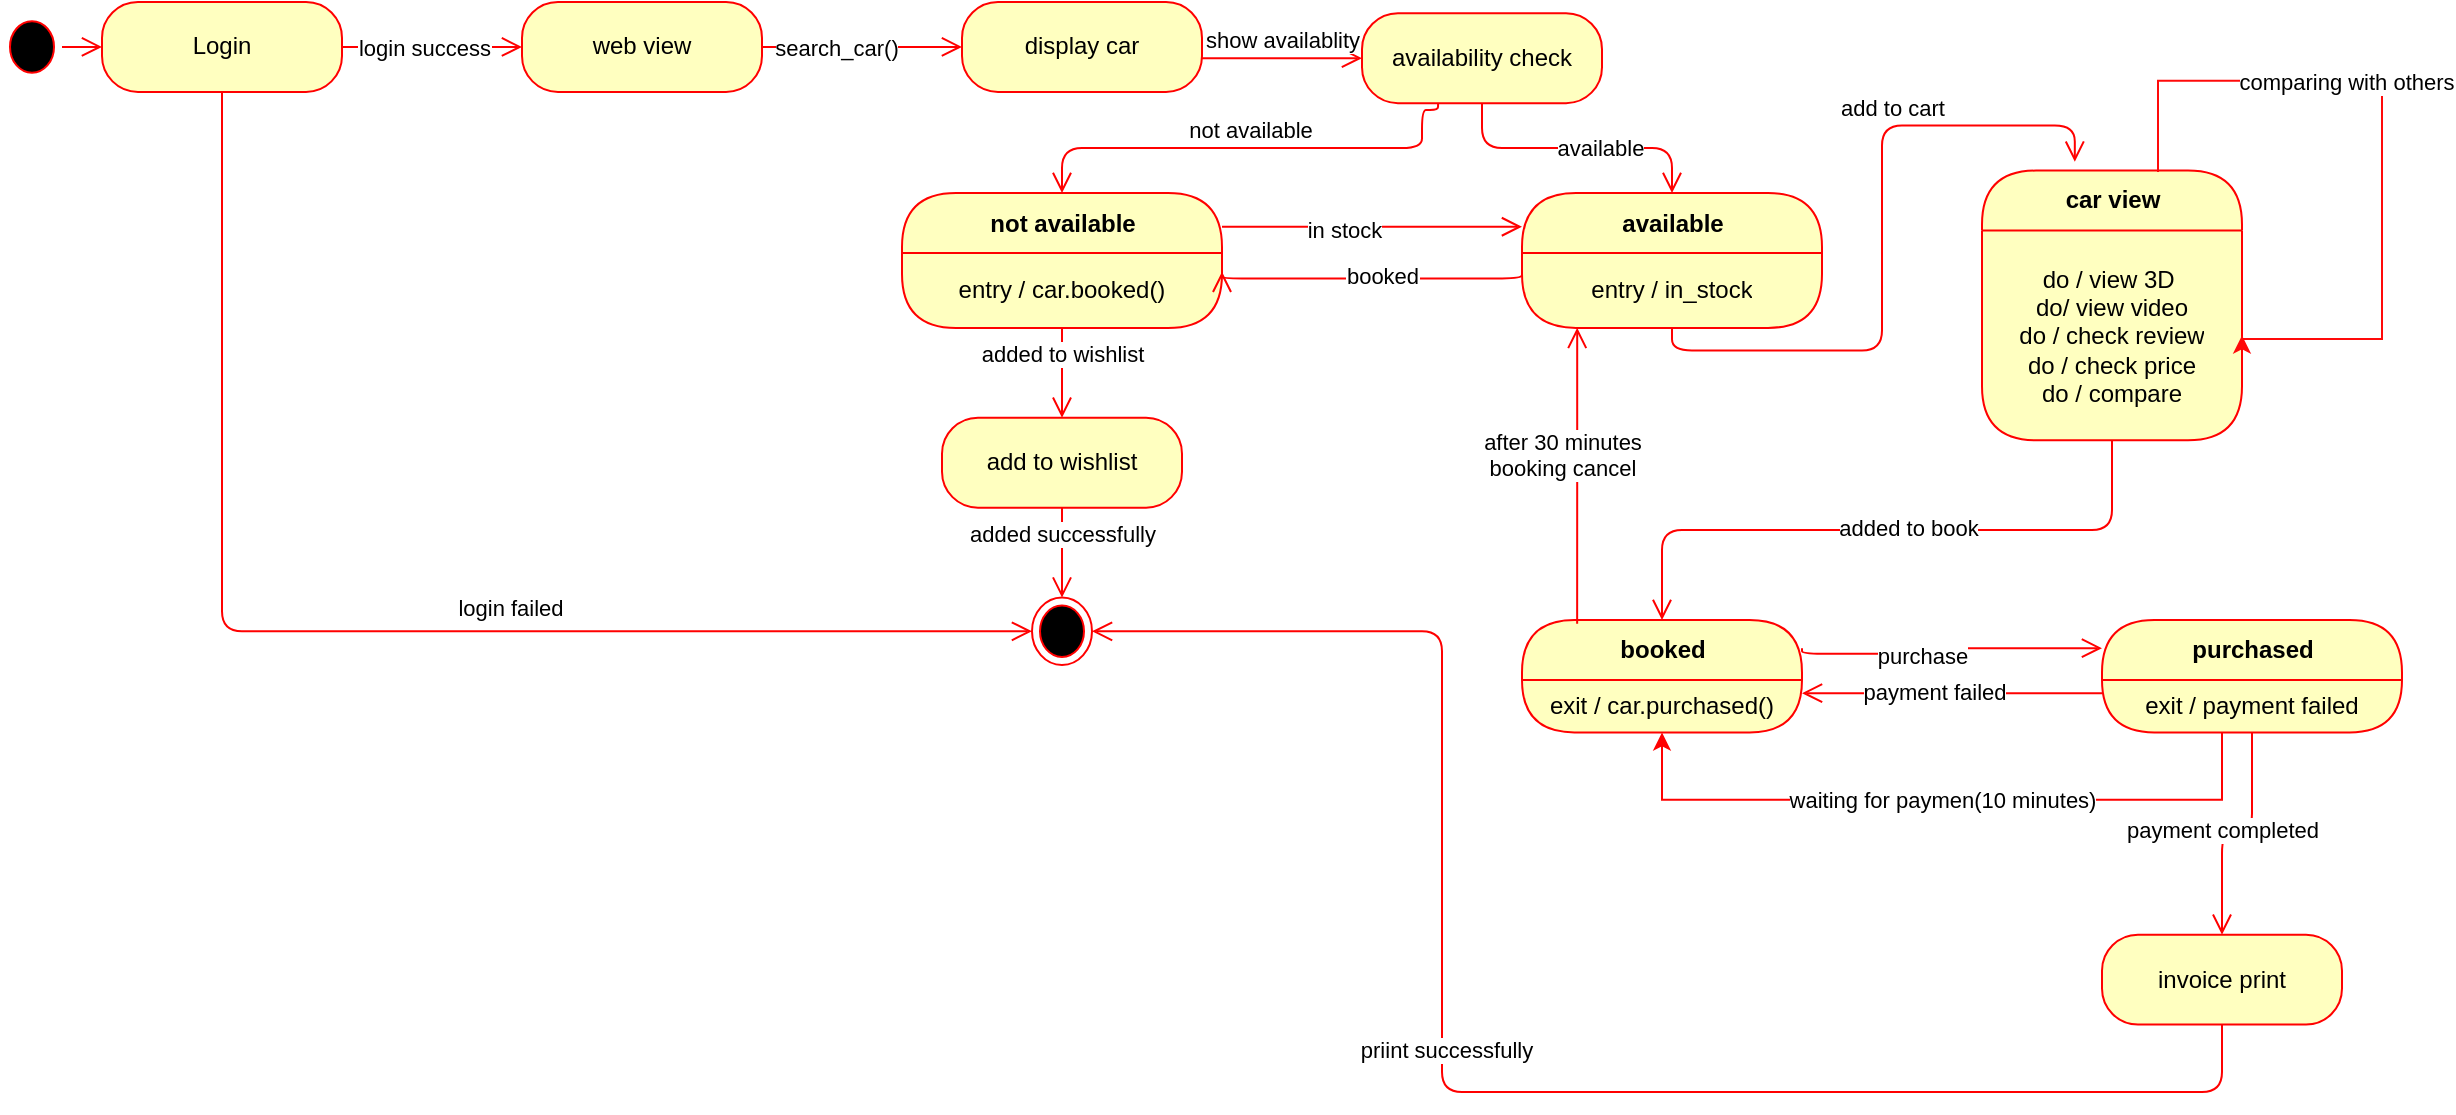 <mxfile version="14.5.1" type="device"><diagram id="LEn5sYoufvTNr06Agejc" name="Page-1"><mxGraphModel dx="1264" dy="601" grid="1" gridSize="10" guides="1" tooltips="1" connect="1" arrows="1" fold="1" page="1" pageScale="1" pageWidth="850" pageHeight="1100" math="0" shadow="0"><root><mxCell id="0"/><mxCell id="1" parent="0"/><mxCell id="ojk-hJ1uTRqgZgVa6LZq-64" value="" style="group" vertex="1" connectable="0" parent="1"><mxGeometry x="50" y="110" width="1200" height="545" as="geometry"/></mxCell><mxCell id="ojk-hJ1uTRqgZgVa6LZq-1" value="" style="ellipse;html=1;shape=startState;fillColor=#000000;strokeColor=#ff0000;" vertex="1" parent="ojk-hJ1uTRqgZgVa6LZq-64"><mxGeometry y="5.619" width="30" height="33.711" as="geometry"/></mxCell><mxCell id="ojk-hJ1uTRqgZgVa6LZq-2" value="" style="edgeStyle=orthogonalEdgeStyle;html=1;verticalAlign=bottom;endArrow=open;endSize=8;strokeColor=#ff0000;entryX=0;entryY=0.5;entryDx=0;entryDy=0;" edge="1" source="ojk-hJ1uTRqgZgVa6LZq-1" parent="ojk-hJ1uTRqgZgVa6LZq-64" target="ojk-hJ1uTRqgZgVa6LZq-3"><mxGeometry relative="1" as="geometry"><mxPoint x="15" y="106.753" as="targetPoint"/></mxGeometry></mxCell><mxCell id="ojk-hJ1uTRqgZgVa6LZq-3" value="Login" style="rounded=1;whiteSpace=wrap;html=1;arcSize=40;fontColor=#000000;fillColor=#ffffc0;strokeColor=#ff0000;" vertex="1" parent="ojk-hJ1uTRqgZgVa6LZq-64"><mxGeometry x="50" width="120" height="44.948" as="geometry"/></mxCell><mxCell id="ojk-hJ1uTRqgZgVa6LZq-4" value="" style="edgeStyle=orthogonalEdgeStyle;html=1;verticalAlign=bottom;endArrow=open;endSize=8;strokeColor=#ff0000;" edge="1" source="ojk-hJ1uTRqgZgVa6LZq-3" parent="ojk-hJ1uTRqgZgVa6LZq-64"><mxGeometry relative="1" as="geometry"><mxPoint x="260" y="22.474" as="targetPoint"/></mxGeometry></mxCell><mxCell id="ojk-hJ1uTRqgZgVa6LZq-10" value="login success" style="edgeLabel;html=1;align=center;verticalAlign=middle;resizable=0;points=[];" vertex="1" connectable="0" parent="ojk-hJ1uTRqgZgVa6LZq-4"><mxGeometry x="-0.389" y="1" relative="1" as="geometry"><mxPoint x="13" y="1" as="offset"/></mxGeometry></mxCell><mxCell id="ojk-hJ1uTRqgZgVa6LZq-6" value="" style="edgeStyle=orthogonalEdgeStyle;html=1;align=left;verticalAlign=bottom;endArrow=open;endSize=8;strokeColor=#ff0000;exitX=0.5;exitY=1;exitDx=0;exitDy=0;entryX=0;entryY=0.5;entryDx=0;entryDy=0;" edge="1" source="ojk-hJ1uTRqgZgVa6LZq-3" parent="ojk-hJ1uTRqgZgVa6LZq-64" target="ojk-hJ1uTRqgZgVa6LZq-28"><mxGeometry x="-1" relative="1" as="geometry"><mxPoint x="110" y="95.515" as="targetPoint"/><mxPoint x="380" y="84.278" as="sourcePoint"/><Array as="points"><mxPoint x="110" y="314.639"/></Array></mxGeometry></mxCell><mxCell id="ojk-hJ1uTRqgZgVa6LZq-13" value="login failed" style="edgeLabel;html=1;align=center;verticalAlign=middle;resizable=0;points=[];" vertex="1" connectable="0" parent="ojk-hJ1uTRqgZgVa6LZq-6"><mxGeometry x="0.227" y="1" relative="1" as="geometry"><mxPoint x="-1" y="-11" as="offset"/></mxGeometry></mxCell><mxCell id="ojk-hJ1uTRqgZgVa6LZq-8" value="web view" style="rounded=1;whiteSpace=wrap;html=1;arcSize=40;fontColor=#000000;fillColor=#ffffc0;strokeColor=#ff0000;" vertex="1" parent="ojk-hJ1uTRqgZgVa6LZq-64"><mxGeometry x="260" width="120" height="44.948" as="geometry"/></mxCell><mxCell id="ojk-hJ1uTRqgZgVa6LZq-9" value="" style="edgeStyle=orthogonalEdgeStyle;html=1;verticalAlign=bottom;endArrow=open;endSize=8;strokeColor=#ff0000;" edge="1" source="ojk-hJ1uTRqgZgVa6LZq-8" parent="ojk-hJ1uTRqgZgVa6LZq-64"><mxGeometry relative="1" as="geometry"><mxPoint x="480" y="22.474" as="targetPoint"/></mxGeometry></mxCell><mxCell id="ojk-hJ1uTRqgZgVa6LZq-16" value="search_car()" style="edgeLabel;html=1;align=center;verticalAlign=middle;resizable=0;points=[];" vertex="1" connectable="0" parent="ojk-hJ1uTRqgZgVa6LZq-9"><mxGeometry x="-0.27" relative="1" as="geometry"><mxPoint as="offset"/></mxGeometry></mxCell><mxCell id="ojk-hJ1uTRqgZgVa6LZq-14" value="display car" style="rounded=1;whiteSpace=wrap;html=1;arcSize=40;fontColor=#000000;fillColor=#ffffc0;strokeColor=#ff0000;" vertex="1" parent="ojk-hJ1uTRqgZgVa6LZq-64"><mxGeometry x="480" width="120" height="44.948" as="geometry"/></mxCell><mxCell id="ojk-hJ1uTRqgZgVa6LZq-15" value="show availablity" style="edgeStyle=orthogonalEdgeStyle;html=1;verticalAlign=bottom;endArrow=open;endSize=8;strokeColor=#ff0000;entryX=0;entryY=0.5;entryDx=0;entryDy=0;" edge="1" source="ojk-hJ1uTRqgZgVa6LZq-14" parent="ojk-hJ1uTRqgZgVa6LZq-64" target="ojk-hJ1uTRqgZgVa6LZq-59"><mxGeometry relative="1" as="geometry"><mxPoint x="540" y="112.371" as="targetPoint"/><Array as="points"><mxPoint x="540" y="28.093"/></Array></mxGeometry></mxCell><mxCell id="ojk-hJ1uTRqgZgVa6LZq-17" value="not available" style="swimlane;html=1;fontStyle=1;align=center;verticalAlign=middle;childLayout=stackLayout;horizontal=1;startSize=30;horizontalStack=0;resizeParent=0;resizeLast=1;container=0;fontColor=#000000;collapsible=0;rounded=1;arcSize=30;strokeColor=#ff0000;fillColor=#ffffc0;swimlaneFillColor=#ffffc0;dropTarget=0;" vertex="1" parent="ojk-hJ1uTRqgZgVa6LZq-64"><mxGeometry x="450" y="95.515" width="160" height="67.423" as="geometry"/></mxCell><mxCell id="ojk-hJ1uTRqgZgVa6LZq-18" value="entry / car.booked()" style="text;html=1;strokeColor=none;fillColor=none;align=center;verticalAlign=middle;spacingLeft=4;spacingRight=4;whiteSpace=wrap;overflow=hidden;rotatable=0;fontColor=#000000;" vertex="1" parent="ojk-hJ1uTRqgZgVa6LZq-17"><mxGeometry y="30" width="160" height="37.423" as="geometry"/></mxCell><mxCell id="ojk-hJ1uTRqgZgVa6LZq-21" value="" style="edgeStyle=orthogonalEdgeStyle;html=1;verticalAlign=bottom;endArrow=open;endSize=8;strokeColor=#ff0000;" edge="1" source="ojk-hJ1uTRqgZgVa6LZq-19" parent="ojk-hJ1uTRqgZgVa6LZq-64"><mxGeometry relative="1" as="geometry"><mxPoint x="760" y="151.701" as="targetPoint"/><mxPoint x="620" y="134.845" as="sourcePoint"/><Array as="points"><mxPoint x="870" y="134.845"/><mxPoint x="870" y="134.845"/></Array></mxGeometry></mxCell><mxCell id="ojk-hJ1uTRqgZgVa6LZq-23" value="booked" style="edgeStyle=orthogonalEdgeStyle;html=1;verticalAlign=bottom;endArrow=open;endSize=8;strokeColor=#ff0000;entryX=1;entryY=0.25;entryDx=0;entryDy=0;exitX=0;exitY=0.25;exitDx=0;exitDy=0;" edge="1" source="ojk-hJ1uTRqgZgVa6LZq-20" parent="ojk-hJ1uTRqgZgVa6LZq-64" target="ojk-hJ1uTRqgZgVa6LZq-18"><mxGeometry x="-0.067" y="8" relative="1" as="geometry"><mxPoint x="545" y="353.969" as="targetPoint"/><mxPoint x="545" y="286.546" as="sourcePoint"/><Array as="points"><mxPoint x="690" y="138.216"/><mxPoint x="690" y="138.216"/></Array><mxPoint as="offset"/></mxGeometry></mxCell><mxCell id="ojk-hJ1uTRqgZgVa6LZq-19" value="available" style="swimlane;html=1;fontStyle=1;align=center;verticalAlign=middle;childLayout=stackLayout;horizontal=1;startSize=30;horizontalStack=0;resizeParent=0;resizeLast=1;container=0;fontColor=#000000;collapsible=0;rounded=1;arcSize=30;strokeColor=#ff0000;fillColor=#ffffc0;swimlaneFillColor=#ffffc0;dropTarget=0;" vertex="1" parent="ojk-hJ1uTRqgZgVa6LZq-64"><mxGeometry x="760" y="95.515" width="150" height="67.423" as="geometry"/></mxCell><mxCell id="ojk-hJ1uTRqgZgVa6LZq-20" value="entry / in_stock" style="text;html=1;strokeColor=none;fillColor=none;align=center;verticalAlign=middle;spacingLeft=4;spacingRight=4;whiteSpace=wrap;overflow=hidden;rotatable=0;fontColor=#000000;" vertex="1" parent="ojk-hJ1uTRqgZgVa6LZq-19"><mxGeometry y="30" width="150" height="37.423" as="geometry"/></mxCell><mxCell id="ojk-hJ1uTRqgZgVa6LZq-24" value="" style="edgeStyle=orthogonalEdgeStyle;html=1;verticalAlign=bottom;endArrow=open;endSize=8;strokeColor=#ff0000;entryX=0;entryY=0.25;entryDx=0;entryDy=0;exitX=1;exitY=0.25;exitDx=0;exitDy=0;" edge="1" parent="ojk-hJ1uTRqgZgVa6LZq-64" source="ojk-hJ1uTRqgZgVa6LZq-17" target="ojk-hJ1uTRqgZgVa6LZq-19"><mxGeometry relative="1" as="geometry"><mxPoint x="950" y="134.845" as="targetPoint"/><mxPoint x="620" y="134.845" as="sourcePoint"/><Array as="points"/></mxGeometry></mxCell><mxCell id="ojk-hJ1uTRqgZgVa6LZq-32" value="in stock" style="edgeLabel;html=1;align=center;verticalAlign=middle;resizable=0;points=[];" vertex="1" connectable="0" parent="ojk-hJ1uTRqgZgVa6LZq-24"><mxGeometry x="-0.189" y="-1" relative="1" as="geometry"><mxPoint as="offset"/></mxGeometry></mxCell><mxCell id="ojk-hJ1uTRqgZgVa6LZq-25" value="add to wishlist" style="rounded=1;whiteSpace=wrap;html=1;arcSize=40;fontColor=#000000;fillColor=#ffffc0;strokeColor=#ff0000;" vertex="1" parent="ojk-hJ1uTRqgZgVa6LZq-64"><mxGeometry x="470" y="207.887" width="120" height="44.948" as="geometry"/></mxCell><mxCell id="ojk-hJ1uTRqgZgVa6LZq-26" value="added to wishlist" style="edgeStyle=orthogonalEdgeStyle;html=1;verticalAlign=bottom;endArrow=open;endSize=8;strokeColor=#ff0000;exitX=0.5;exitY=1;exitDx=0;exitDy=0;" edge="1" source="ojk-hJ1uTRqgZgVa6LZq-18" parent="ojk-hJ1uTRqgZgVa6LZq-64" target="ojk-hJ1uTRqgZgVa6LZq-25"><mxGeometry relative="1" as="geometry"><mxPoint x="540" y="284.299" as="targetPoint"/><mxPoint as="offset"/></mxGeometry></mxCell><mxCell id="ojk-hJ1uTRqgZgVa6LZq-28" value="" style="ellipse;html=1;shape=endState;fillColor=#000000;strokeColor=#ff0000;" vertex="1" parent="ojk-hJ1uTRqgZgVa6LZq-64"><mxGeometry x="515" y="297.784" width="30" height="33.711" as="geometry"/></mxCell><mxCell id="ojk-hJ1uTRqgZgVa6LZq-29" value="added successfully" style="edgeStyle=orthogonalEdgeStyle;html=1;verticalAlign=bottom;endArrow=open;endSize=8;strokeColor=#ff0000;exitX=0.5;exitY=1;exitDx=0;exitDy=0;entryX=0.5;entryY=0;entryDx=0;entryDy=0;" edge="1" parent="ojk-hJ1uTRqgZgVa6LZq-64" source="ojk-hJ1uTRqgZgVa6LZq-25" target="ojk-hJ1uTRqgZgVa6LZq-28"><mxGeometry relative="1" as="geometry"><mxPoint x="550" y="129.227" as="targetPoint"/><mxPoint x="550" y="56.186" as="sourcePoint"/></mxGeometry></mxCell><mxCell id="ojk-hJ1uTRqgZgVa6LZq-35" value="add to cart" style="edgeStyle=orthogonalEdgeStyle;html=1;verticalAlign=bottom;endArrow=open;endSize=8;strokeColor=#ff0000;exitX=0.5;exitY=1;exitDx=0;exitDy=0;entryX=0.357;entryY=-0.033;entryDx=0;entryDy=0;entryPerimeter=0;" edge="1" parent="ojk-hJ1uTRqgZgVa6LZq-64" source="ojk-hJ1uTRqgZgVa6LZq-20" target="ojk-hJ1uTRqgZgVa6LZq-50"><mxGeometry x="0.364" relative="1" as="geometry"><mxPoint x="840" y="207.887" as="targetPoint"/><mxPoint x="540" y="264.072" as="sourcePoint"/><Array as="points"><mxPoint x="835" y="174.175"/><mxPoint x="940" y="174.175"/><mxPoint x="940" y="61.804"/><mxPoint x="1036" y="61.804"/></Array><mxPoint as="offset"/></mxGeometry></mxCell><mxCell id="ojk-hJ1uTRqgZgVa6LZq-38" value="booked" style="swimlane;html=1;fontStyle=1;align=center;verticalAlign=middle;childLayout=stackLayout;horizontal=1;startSize=30;horizontalStack=0;resizeParent=0;resizeLast=1;container=0;fontColor=#000000;collapsible=0;rounded=1;arcSize=30;strokeColor=#ff0000;fillColor=#ffffc0;swimlaneFillColor=#ffffc0;dropTarget=0;" vertex="1" parent="ojk-hJ1uTRqgZgVa6LZq-64"><mxGeometry x="760" y="309.021" width="140" height="56.186" as="geometry"/></mxCell><mxCell id="ojk-hJ1uTRqgZgVa6LZq-39" value="exit / car.purchased()" style="text;html=1;strokeColor=none;fillColor=none;align=center;verticalAlign=middle;spacingLeft=4;spacingRight=4;whiteSpace=wrap;overflow=hidden;rotatable=0;fontColor=#000000;" vertex="1" parent="ojk-hJ1uTRqgZgVa6LZq-38"><mxGeometry y="30" width="140" height="26.186" as="geometry"/></mxCell><mxCell id="ojk-hJ1uTRqgZgVa6LZq-40" value="purchased" style="swimlane;html=1;fontStyle=1;align=center;verticalAlign=middle;childLayout=stackLayout;horizontal=1;startSize=30;horizontalStack=0;resizeParent=0;resizeLast=1;container=0;fontColor=#000000;collapsible=0;rounded=1;arcSize=30;strokeColor=#ff0000;fillColor=#ffffc0;swimlaneFillColor=#ffffc0;dropTarget=0;" vertex="1" parent="ojk-hJ1uTRqgZgVa6LZq-64"><mxGeometry x="1050" y="309.021" width="150" height="56.186" as="geometry"/></mxCell><mxCell id="ojk-hJ1uTRqgZgVa6LZq-41" value="exit / payment failed" style="text;html=1;strokeColor=none;fillColor=none;align=center;verticalAlign=middle;spacingLeft=4;spacingRight=4;whiteSpace=wrap;overflow=hidden;rotatable=0;fontColor=#000000;" vertex="1" parent="ojk-hJ1uTRqgZgVa6LZq-40"><mxGeometry y="30" width="150" height="26.186" as="geometry"/></mxCell><mxCell id="ojk-hJ1uTRqgZgVa6LZq-42" value="" style="edgeStyle=orthogonalEdgeStyle;html=1;verticalAlign=bottom;endArrow=open;endSize=8;strokeColor=#ff0000;entryX=0;entryY=0.25;entryDx=0;entryDy=0;exitX=1;exitY=0.25;exitDx=0;exitDy=0;" edge="1" parent="ojk-hJ1uTRqgZgVa6LZq-64" source="ojk-hJ1uTRqgZgVa6LZq-38" target="ojk-hJ1uTRqgZgVa6LZq-40"><mxGeometry relative="1" as="geometry"><mxPoint x="770" y="123.608" as="targetPoint"/><mxPoint x="620" y="123.608" as="sourcePoint"/><Array as="points"><mxPoint x="900" y="325.876"/><mxPoint x="970" y="325.876"/><mxPoint x="970" y="323.629"/></Array></mxGeometry></mxCell><mxCell id="ojk-hJ1uTRqgZgVa6LZq-43" value="purchase" style="edgeLabel;html=1;align=center;verticalAlign=middle;resizable=0;points=[];" vertex="1" connectable="0" parent="ojk-hJ1uTRqgZgVa6LZq-42"><mxGeometry x="-0.189" y="-1" relative="1" as="geometry"><mxPoint as="offset"/></mxGeometry></mxCell><mxCell id="ojk-hJ1uTRqgZgVa6LZq-44" value="" style="edgeStyle=orthogonalEdgeStyle;html=1;verticalAlign=bottom;endArrow=open;endSize=8;strokeColor=#ff0000;entryX=1;entryY=0.25;entryDx=0;entryDy=0;exitX=0;exitY=0.25;exitDx=0;exitDy=0;exitPerimeter=0;" edge="1" parent="ojk-hJ1uTRqgZgVa6LZq-64" source="ojk-hJ1uTRqgZgVa6LZq-41" target="ojk-hJ1uTRqgZgVa6LZq-39"><mxGeometry relative="1" as="geometry"><mxPoint x="620" y="148.892" as="targetPoint"/><mxPoint x="770" y="148.892" as="sourcePoint"/><Array as="points"/></mxGeometry></mxCell><mxCell id="ojk-hJ1uTRqgZgVa6LZq-45" value="payment failed" style="edgeLabel;html=1;align=center;verticalAlign=middle;resizable=0;points=[];" vertex="1" connectable="0" parent="ojk-hJ1uTRqgZgVa6LZq-44"><mxGeometry x="0.222" y="-1" relative="1" as="geometry"><mxPoint x="7" as="offset"/></mxGeometry></mxCell><mxCell id="ojk-hJ1uTRqgZgVa6LZq-46" value="waiting for paymen(10 minutes)" style="edgeStyle=orthogonalEdgeStyle;rounded=0;orthogonalLoop=1;jettySize=auto;html=1;entryX=0.5;entryY=1;entryDx=0;entryDy=0;strokeColor=#FF0000;" edge="1" parent="ojk-hJ1uTRqgZgVa6LZq-64" source="ojk-hJ1uTRqgZgVa6LZq-41" target="ojk-hJ1uTRqgZgVa6LZq-39"><mxGeometry relative="1" as="geometry"><Array as="points"><mxPoint x="1110" y="398.918"/><mxPoint x="830" y="398.918"/></Array></mxGeometry></mxCell><mxCell id="ojk-hJ1uTRqgZgVa6LZq-48" value="invoice print" style="rounded=1;whiteSpace=wrap;html=1;arcSize=40;fontColor=#000000;fillColor=#ffffc0;strokeColor=#ff0000;" vertex="1" parent="ojk-hJ1uTRqgZgVa6LZq-64"><mxGeometry x="1050" y="466.34" width="120" height="44.948" as="geometry"/></mxCell><mxCell id="ojk-hJ1uTRqgZgVa6LZq-49" value="payment completed" style="edgeStyle=orthogonalEdgeStyle;html=1;verticalAlign=bottom;endArrow=open;endSize=8;strokeColor=#ff0000;exitX=0.5;exitY=1;exitDx=0;exitDy=0;entryX=0.5;entryY=0;entryDx=0;entryDy=0;" edge="1" source="ojk-hJ1uTRqgZgVa6LZq-41" parent="ojk-hJ1uTRqgZgVa6LZq-64" target="ojk-hJ1uTRqgZgVa6LZq-48"><mxGeometry x="0.25" relative="1" as="geometry"><mxPoint x="1120" y="567.474" as="sourcePoint"/><mxPoint as="offset"/></mxGeometry></mxCell><mxCell id="ojk-hJ1uTRqgZgVa6LZq-50" value="car view" style="swimlane;html=1;fontStyle=1;align=center;verticalAlign=middle;childLayout=stackLayout;horizontal=1;startSize=30;horizontalStack=0;resizeParent=0;resizeLast=1;container=0;fontColor=#000000;collapsible=0;rounded=1;arcSize=30;strokeColor=#ff0000;fillColor=#ffffc0;swimlaneFillColor=#ffffc0;dropTarget=0;" vertex="1" parent="ojk-hJ1uTRqgZgVa6LZq-64"><mxGeometry x="990" y="84.278" width="130" height="134.845" as="geometry"/></mxCell><mxCell id="ojk-hJ1uTRqgZgVa6LZq-51" value="do / view 3D&amp;nbsp;&lt;br&gt;do/ view video&lt;br&gt;do / check review&lt;br&gt;do / check price&lt;br&gt;do / compare" style="text;html=1;strokeColor=none;fillColor=none;align=center;verticalAlign=middle;spacingLeft=4;spacingRight=4;whiteSpace=wrap;overflow=hidden;rotatable=0;fontColor=#000000;" vertex="1" parent="ojk-hJ1uTRqgZgVa6LZq-50"><mxGeometry y="30" width="130" height="104.845" as="geometry"/></mxCell><mxCell id="ojk-hJ1uTRqgZgVa6LZq-53" style="edgeStyle=orthogonalEdgeStyle;rounded=0;orthogonalLoop=1;jettySize=auto;html=1;entryX=1;entryY=0.5;entryDx=0;entryDy=0;exitX=0.677;exitY=0.005;exitDx=0;exitDy=0;exitPerimeter=0;strokeColor=#FF0A0A;" edge="1" parent="ojk-hJ1uTRqgZgVa6LZq-50" source="ojk-hJ1uTRqgZgVa6LZq-50" target="ojk-hJ1uTRqgZgVa6LZq-51"><mxGeometry relative="1" as="geometry"><mxPoint x="320" y="67.423" as="targetPoint"/><Array as="points"><mxPoint x="88" y="-44.948"/><mxPoint x="200" y="-44.948"/><mxPoint x="200" y="84.278"/></Array></mxGeometry></mxCell><mxCell id="ojk-hJ1uTRqgZgVa6LZq-54" value="comparing with others" style="edgeLabel;html=1;align=center;verticalAlign=middle;resizable=0;points=[];" vertex="1" connectable="0" parent="ojk-hJ1uTRqgZgVa6LZq-53"><mxGeometry x="-0.225" relative="1" as="geometry"><mxPoint as="offset"/></mxGeometry></mxCell><mxCell id="ojk-hJ1uTRqgZgVa6LZq-56" value="" style="edgeStyle=orthogonalEdgeStyle;html=1;verticalAlign=bottom;endArrow=open;endSize=8;strokeColor=#ff0000;entryX=1;entryY=0.5;entryDx=0;entryDy=0;exitX=0.5;exitY=1;exitDx=0;exitDy=0;" edge="1" parent="ojk-hJ1uTRqgZgVa6LZq-64" source="ojk-hJ1uTRqgZgVa6LZq-48" target="ojk-hJ1uTRqgZgVa6LZq-28"><mxGeometry relative="1" as="geometry"><mxPoint x="840" y="320.258" as="targetPoint"/><mxPoint x="1170" y="219.124" as="sourcePoint"/><Array as="points"><mxPoint x="1110" y="545"/><mxPoint x="720" y="545"/><mxPoint x="720" y="314.639"/></Array></mxGeometry></mxCell><mxCell id="ojk-hJ1uTRqgZgVa6LZq-63" value="priint successfully" style="edgeLabel;html=1;align=center;verticalAlign=middle;resizable=0;points=[];" vertex="1" connectable="0" parent="ojk-hJ1uTRqgZgVa6LZq-56"><mxGeometry x="0.073" y="-2" relative="1" as="geometry"><mxPoint as="offset"/></mxGeometry></mxCell><mxCell id="ojk-hJ1uTRqgZgVa6LZq-34" value="" style="edgeStyle=orthogonalEdgeStyle;html=1;verticalAlign=bottom;endArrow=open;endSize=8;strokeColor=#ff0000;entryX=0.5;entryY=0;entryDx=0;entryDy=0;exitX=0.5;exitY=1;exitDx=0;exitDy=0;" edge="1" source="ojk-hJ1uTRqgZgVa6LZq-51" parent="ojk-hJ1uTRqgZgVa6LZq-64" target="ojk-hJ1uTRqgZgVa6LZq-38"><mxGeometry relative="1" as="geometry"><mxPoint x="840" y="320.258" as="targetPoint"/><mxPoint x="840" y="252.835" as="sourcePoint"/></mxGeometry></mxCell><mxCell id="ojk-hJ1uTRqgZgVa6LZq-58" value="added to book" style="edgeLabel;html=1;align=center;verticalAlign=middle;resizable=0;points=[];" vertex="1" connectable="0" parent="ojk-hJ1uTRqgZgVa6LZq-34"><mxGeometry x="-0.066" y="-1" relative="1" as="geometry"><mxPoint as="offset"/></mxGeometry></mxCell><mxCell id="ojk-hJ1uTRqgZgVa6LZq-57" value="after 30 minutes &lt;br&gt;booking cancel" style="edgeStyle=orthogonalEdgeStyle;html=1;verticalAlign=bottom;endArrow=open;endSize=8;strokeColor=#ff0000;exitX=0.197;exitY=0.032;exitDx=0;exitDy=0;exitPerimeter=0;" edge="1" parent="ojk-hJ1uTRqgZgVa6LZq-64" source="ojk-hJ1uTRqgZgVa6LZq-38" target="ojk-hJ1uTRqgZgVa6LZq-20"><mxGeometry x="-0.067" y="8" relative="1" as="geometry"><mxPoint x="620" y="148.892" as="targetPoint"/><mxPoint x="770" y="148.892" as="sourcePoint"/><Array as="points"><mxPoint x="788" y="230.361"/><mxPoint x="788" y="230.361"/></Array><mxPoint as="offset"/></mxGeometry></mxCell><mxCell id="ojk-hJ1uTRqgZgVa6LZq-59" value="availability check" style="rounded=1;whiteSpace=wrap;html=1;arcSize=40;fontColor=#000000;fillColor=#ffffc0;strokeColor=#ff0000;" vertex="1" parent="ojk-hJ1uTRqgZgVa6LZq-64"><mxGeometry x="680" y="5.619" width="120" height="44.948" as="geometry"/></mxCell><mxCell id="ojk-hJ1uTRqgZgVa6LZq-60" value="" style="edgeStyle=orthogonalEdgeStyle;html=1;verticalAlign=bottom;endArrow=open;endSize=8;strokeColor=#ff0000;entryX=0.5;entryY=0;entryDx=0;entryDy=0;" edge="1" source="ojk-hJ1uTRqgZgVa6LZq-59" parent="ojk-hJ1uTRqgZgVa6LZq-64" target="ojk-hJ1uTRqgZgVa6LZq-19"><mxGeometry relative="1" as="geometry"><mxPoint x="740" y="117.99" as="targetPoint"/></mxGeometry></mxCell><mxCell id="ojk-hJ1uTRqgZgVa6LZq-62" value="available" style="edgeLabel;html=1;align=center;verticalAlign=middle;resizable=0;points=[];" vertex="1" connectable="0" parent="ojk-hJ1uTRqgZgVa6LZq-60"><mxGeometry x="0.167" relative="1" as="geometry"><mxPoint as="offset"/></mxGeometry></mxCell><mxCell id="ojk-hJ1uTRqgZgVa6LZq-61" value="not available" style="edgeStyle=orthogonalEdgeStyle;html=1;verticalAlign=bottom;endArrow=open;endSize=8;strokeColor=#ff0000;entryX=0.5;entryY=0;entryDx=0;entryDy=0;exitX=0.317;exitY=1.01;exitDx=0;exitDy=0;exitPerimeter=0;" edge="1" parent="ojk-hJ1uTRqgZgVa6LZq-64" source="ojk-hJ1uTRqgZgVa6LZq-59" target="ojk-hJ1uTRqgZgVa6LZq-17"><mxGeometry relative="1" as="geometry"><mxPoint x="845" y="106.753" as="targetPoint"/><mxPoint x="750" y="61.804" as="sourcePoint"/><Array as="points"><mxPoint x="718" y="53.938"/><mxPoint x="710" y="53.938"/><mxPoint x="710" y="73.041"/><mxPoint x="530" y="73.041"/></Array></mxGeometry></mxCell></root></mxGraphModel></diagram></mxfile>